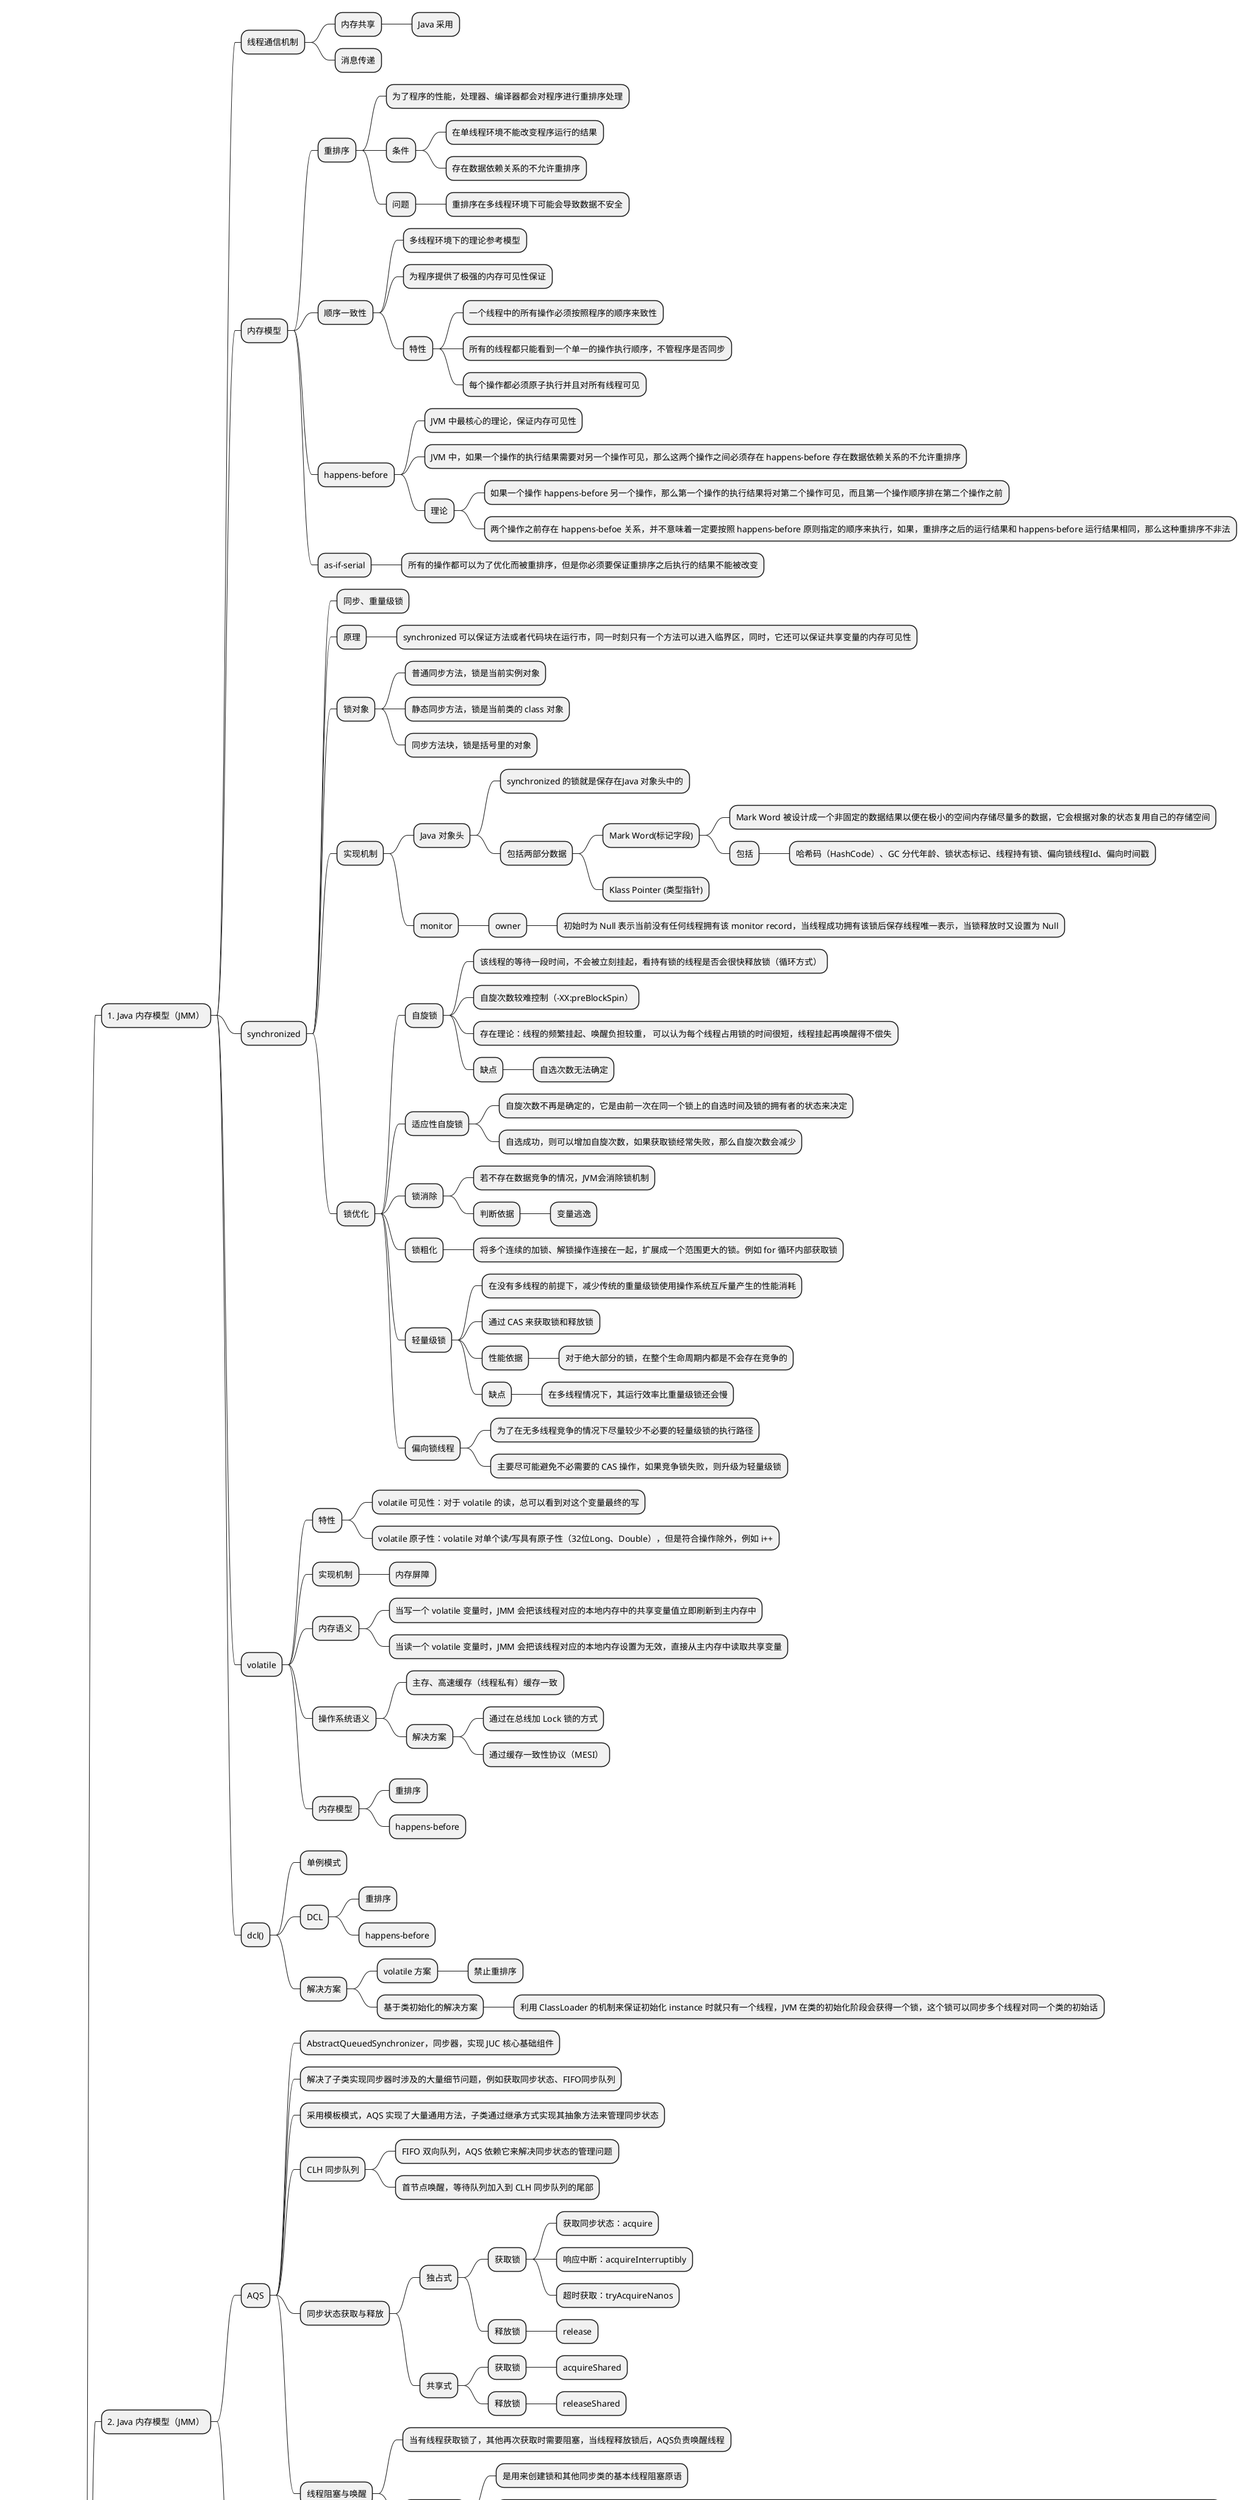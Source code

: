 @startmindmap
* Java 并发体系

** 1. Java 内存模型（JMM）



*** 线程通信机制
**** 内存共享
***** Java 采用
**** 消息传递

*** 内存模型
**** 重排序
***** 为了程序的性能，处理器、编译器都会对程序进行重排序处理
***** 条件
****** 在单线程环境不能改变程序运行的结果
****** 存在数据依赖关系的不允许重排序
***** 问题
****** 重排序在多线程环境下可能会导致数据不安全

**** 顺序一致性
***** 多线程环境下的理论参考模型
***** 为程序提供了极强的内存可见性保证
***** 特性
****** 一个线程中的所有操作必须按照程序的顺序来致性
****** 所有的线程都只能看到一个单一的操作执行顺序，不管程序是否同步
****** 每个操作都必须原子执行并且对所有线程可见


**** happens-before
***** JVM 中最核心的理论，保证内存可见性
***** JVM 中，如果一个操作的执行结果需要对另一个操作可见，那么这两个操作之间必须存在 happens-before 存在数据依赖关系的不允许重排序
***** 理论
****** 如果一个操作 happens-before 另一个操作，那么第一个操作的执行结果将对第二个操作可见，而且第一个操作顺序排在第二个操作之前
****** 两个操作之前存在 happens-befoe 关系，并不意味着一定要按照 happens-before 原则指定的顺序来执行，如果，重排序之后的运行结果和 happens-before 运行结果相同，那么这种重排序不非法

**** as-if-serial
***** 所有的操作都可以为了优化而被重排序，但是你必须要保证重排序之后执行的结果不能被改变

*** synchronized
**** 同步、重量级锁
**** 原理
***** synchronized 可以保证方法或者代码块在运行市，同一时刻只有一个方法可以进入临界区，同时，它还可以保证共享变量的内存可见性
**** 锁对象
***** 普通同步方法，锁是当前实例对象
***** 静态同步方法，锁是当前类的 class 对象
***** 同步方法块，锁是括号里的对象
**** 实现机制
***** Java 对象头
****** synchronized 的锁就是保存在Java 对象头中的
****** 包括两部分数据
******* Mark Word(标记字段)
******** Mark Word 被设计成一个非固定的数据结果以便在极小的空间内存储尽量多的数据，它会根据对象的状态复用自己的存储空间
******** 包括
********* 哈希码（HashCode）、GC 分代年龄、锁状态标记、线程持有锁、偏向锁线程Id、偏向时间戳
******* Klass Pointer (类型指针)

***** monitor
****** owner
******* 初始时为 Null 表示当前没有任何线程拥有该 monitor record，当线程成功拥有该锁后保存线程唯一表示，当锁释放时又设置为 Null


**** 锁优化
***** 自旋锁
****** 该线程的等待一段时间，不会被立刻挂起，看持有锁的线程是否会很快释放锁（循环方式）
****** 自旋次数较难控制（-XX:preBlockSpin）
****** 存在理论：线程的频繁挂起、唤醒负担较重， 可以认为每个线程占用锁的时间很短，线程挂起再唤醒得不偿失
****** 缺点
******* 自选次数无法确定
***** 适应性自旋锁
****** 自旋次数不再是确定的，它是由前一次在同一个锁上的自选时间及锁的拥有者的状态来决定
****** 自选成功，则可以增加自旋次数，如果获取锁经常失败，那么自旋次数会减少
***** 锁消除
****** 若不存在数据竞争的情况，JVM会消除锁机制
****** 判断依据
******* 变量逃逸
***** 锁粗化
****** 将多个连续的加锁、解锁操作连接在一起，扩展成一个范围更大的锁。例如 for 循环内部获取锁
***** 轻量级锁
****** 在没有多线程的前提下，减少传统的重量级锁使用操作系统互斥量产生的性能消耗
****** 通过 CAS 来获取锁和释放锁
****** 性能依据
******* 对于绝大部分的锁，在整个生命周期内都是不会存在竞争的
****** 缺点
******* 在多线程情况下，其运行效率比重量级锁还会慢
***** 偏向锁线程
****** 为了在无多线程竞争的情况下尽量较少不必要的轻量级锁的执行路径
****** 主要尽可能避免不必需要的 CAS 操作，如果竞争锁失败，则升级为轻量级锁


*** volatile
**** 特性
***** volatile 可见性：对于 volatile 的读，总可以看到对这个变量最终的写
***** volatile 原子性：volatile 对单个读/写具有原子性（32位Long、Double），但是符合操作除外，例如 i++
**** 实现机制
***** 内存屏障
**** 内存语义
***** 当写一个 volatile 变量时，JMM 会把该线程对应的本地内存中的共享变量值立即刷新到主内存中
***** 当读一个 volatile 变量时，JMM 会把该线程对应的本地内存设置为无效，直接从主内存中读取共享变量
**** 操作系统语义
***** 主存、高速缓存（线程私有）缓存一致
***** 解决方案
****** 通过在总线加 Lock 锁的方式
****** 通过缓存一致性协议（MESI）
**** 内存模型
***** 重排序
***** happens-before




*** dcl()
**** 单例模式
**** DCL
***** 重排序
***** happens-before
**** 解决方案
***** volatile 方案
****** 禁止重排序
***** 基于类初始化的解决方案
****** 利用 ClassLoader 的机制来保证初始化 instance 时就只有一个线程，JVM 在类的初始化阶段会获得一个锁，这个锁可以同步多个线程对同一个类的初始话


** 2. Java 内存模型（JMM）
*** AQS
**** AbstractQueuedSynchronizer，同步器，实现 JUC 核心基础组件
**** 解决了子类实现同步器时涉及的大量细节问题，例如获取同步状态、FIFO同步队列
**** 采用模板模式，AQS 实现了大量通用方法，子类通过继承方式实现其抽象方法来管理同步状态
**** CLH 同步队列
***** FIFO 双向队列，AQS 依赖它来解决同步状态的管理问题
***** 首节点唤醒，等待队列加入到 CLH 同步队列的尾部
**** 同步状态获取与释放
***** 独占式
****** 获取锁
******* 获取同步状态：acquire
******* 响应中断：acquireInterruptibly
******* 超时获取：tryAcquireNanos
****** 释放锁
******* release
***** 共享式
****** 获取锁
******* acquireShared
****** 释放锁
******* releaseShared
**** 线程阻塞与唤醒
***** 当有线程获取锁了，其他再次获取时需要阻塞，当线程释放锁后，AQS负责唤醒线程
***** LockSupport
****** 是用来创建锁和其他同步类的基本线程阻塞原语
****** 每个使用 LockSupport 的线程都会与一个许可关联，如果该许可可用，并且可在进程中使用，则调用 park() 将会立即放回，否则可能阻塞，如果许可尚不可用，则可以调用 unpark 使其可用
****** park()、unPark()
*** CAS
**** Compare And Swap，整个 JUC 体系最核心、最基础理论
**** 内存值 V 、旧的预期值A、要更新的值 B 、当且仅当内存值 V 的值等于旧的预期值 A 时才会将内存之 V 的值修改为 B，否则什么都不干
**** native 中存在四个参数
**** 缺陷
***** 循环时间长
***** 只能保证一个共享变量原子操作
***** ABA 问题
****** 解决方案
******* 版本号
******* AtomicStampedReference



** 3. 锁
*** ReentrantLock
**** 可重入锁，是一种递归无阻塞的同步机制
**** 比 synchronized 更强大、灵活的锁机制，可以减少死锁发生的概率
**** 分为公平锁、非公平锁
**** 底层采用 CAS 实现，通过内部的 Sync 继承 AQS
*** ReentrantReadWriteLock
**** 读写锁，两把锁
***** 共享锁：读锁
***** 排他锁：写锁
**** 锁降级：遵循获取写锁、获取读锁在释放写锁的次序，写锁能够降级成为读锁
*** Condition
**** Lock 提供条件 Condition，对线程的等待、唤醒操作更加详细和灵活
**** 内部维护一个 Condition 队列，当前线程调用 await() 方法，将会以当前线程构成一个节点（Node），并将接待你加入到该队列的尾部

** 4. 并发工具类
*** CyclicBarrier
**** 它允许一组线程互相等待，直到到达某个公共屏障点（common barrier point）
**** 通俗讲：让一组线程达到一个屏障时被阻塞，知道最后一个线程到达屏障时，屏障才会开门，所有被屏障拦截的线程才会干活
**** 底层采用 ReentrantLock + Condition 实现
**** 应用场景
***** 多线程合并的操作结果，用于多线程计算数据，最后合并计算结果的应用场景
*** CountDownLatch
**** 在完成一组正在其他线程中执行的操作值钱，它允许调用一个或多个线程一直等待
**** 用给定的计数器 初始化 CountDownLatch，由于调用 countDown() 放啊发，所以在技术其到达零之前，await() 方法会一直受阻塞。\n 之后，会释放所有等待的线程，await 的所有后续调用都将立即返回。这种现象只出现一次 -- 计数器无法被重置。如果需要被重新技术，请考虑 CyclicBarrier
**** 与 CyclicBarrier 的区别
***** CountDownLatch 的作用是允许 1 或者 N 个线程等待其他线程完成执行；而 CyclicBarrier 则是允许 N 个线程相互等待
***** CountDownLatch 的计数器无法被重置；CyclicBarrier 的计数器可以被重置后使用，因此它被称为是循环的 barrier
**** 内部采用共享锁来实现
*** Semaphore
**** 信号量
***** 一个控制访问多个共享资源的计数器
**** 从概念上来讲，信号量维护了一个许可集。如果有必要，在许可可用前会阻塞每一个 acquire()，然后再获得许可。每一个 release() 添加一个许可，从而可能释放一个正在阻塞的获取者。\n但是，不使用实际的许可对象，Samphore 只对可用许可的号码进行技术，并采取相应的行动
**** 信号量 Samphore 是一个非负整数（ >=1 ）。当一个线程想要访问某个共享资源是，它必须先获取 Semaphore ，当 Semaphore > 0 时，\n 获取该资源并使 Semaphore -1。如果 Semaphore = 0，则表示全部的共享资源已经被其他线程全部占用，线程必须等待其他线程释放资源。当线程释放资源时，Semaphore +1
**** 应用场景
***** 通常用于限制可以访问某些资源（物理或逻辑的）线程数目
**** 内部采用共享锁实现
*** Exchanger
**** 可以在对中对元素进行配对和交换的线程的同步点
**** 允许在并发任务直中交换数据，具体来说，Exchanger 类允许在两个线程之间定义同步点。\n当两个线程都到到同步点时，他们交换数据结构，因此第一个线程的数据结构进入到第二个线程的数据结构中，第二个线程的数据结构进入到第一个线程中



** 5. 其他
*** ThreadLocal
**** 一种解决多线程环境下成员变量的问题的方案，但是与线程同步无关。\n其思路是为每一个线程创建一个单独的变量副本，从而每个线程都可以独立的改变自己所拥有的变量副本，而不会改变其他线程所对应的副本
**** ThreadLocal 不是用于解决共享变量的问题id额，也不是为了协调线程同步而存在，而是为了方便每个线程处理自己的状态而引入的一个机制
**** 四个方法
***** get(): 返回此线程局部变量的当前副本中的值
***** initiaValue(): 返回此线程局部变量的当前线程的“初始值”
***** remove() ： 移除此线程局部变量当前线程的值
***** set(T value) ：将此线程局部变量的当前线程副本中的值设置为指定值
**** ThreadLocalMap
***** 实现线程隔离机制的关键
***** 每个 Thread 内部都有一个 Threadlocal.ThreadLocalMap 类型中的成员，该成员用来存储实际的 ThreadLocal 变量副本
***** 提供了一种用键值对方式存储每一个线程的变量副本的方法，key 为当前 ThreadLocal 对象，value 则是对应线程的变量副本
**** 注意点
***** ThreadLocal 实例本身是不存储值，它只是提供了一个在当前线程中找到副本值的 key
***** 是 ThreadLocal 包含在 Thread 中，而不是 Thread 包含在 ThreadLocal 中
**** 内存泄漏问题
***** ThreadlocalMap
****** key 弱引用，value 强引用，无法回收
***** 显示调用 remove()
*** Fork/Join
**** 一个用于并行执行任务的框架，是一个把大任务分割成若干个小人物，最终汇总每个小任务结果后得到大人物结果的框架
**** 核心思想
***** “分治”
***** fork 分级任务，join 收集数据
**** 工作窃取
***** 某个线程从其他队列里窃取任务来执行
***** 执行快的线程帮助执行慢的线程执行任务，提升整体任务效率
***** 队列要采用双向队列
**** 核心类
***** ForkJoinPool
****** 执行任务的线程池
***** ForkJoinTask
****** 表示任务，用于 ForkJoinPool 的任务抽象
***** ForkJoinWorkerThread
****** 执行任务的工作线程



** 6. Java 并发集合
*** ConcurrentHashMap
**** CAS + Synchronized 来保证并发更新的安全，底层采用 数组 + 链表/红黑树 的存储结构
**** 重要内部类
***** Node
****** key-value键值对
***** TreeNode
****** 红黑树节点
***** TreeBin
****** 就相当于一个红黑树，其构造方法其实就是构造红黑树的过程
***** ForwardingNode
****** 辅助节点，用于 ConcurrentHashMap 扩容操作
****** sizeCtl
******* 控制标识符，用来控制 table 初始化和扩容操作的
******* 含义
******** 负数代表正在进行初始化或扩容操作
******** -1 代表初始化
******** -N 表示有 N-1 个线程正在进行扩容操作
******** 正数或零代表 hash 表还没有被初始化，这个数值表示初始化或进行下一次扩容的大小
**** 重要操作
***** initTable
****** ConcurrentHashMap 初始化方法
****** 只能由一个线程参与初始化过程，其他线程必须挂起
****** 构造函数不做初始化过程，初始化真正的是 put 操作中出发
****** 步骤
******* sizeCtl < 0 表示正在进行初始化，线程挂起
******* 线程获取初始化资格（CAS(sizeCtl, sc, -1)）进行初始化过程
******* 初始化步骤完成以后，设置 sizeCtl = 0.75*n (下一次扩容的阈值)，表示下一次扩容的大小
***** put
****** 核心思想
******* 根据 hash 值计算节点插入在 table 的位置，如果该位置为空，则直接插入，否则插入到链表或者树中
******* 真是情况较为复杂
****** 步骤
******* table 为 null, 线程进入初始化步骤，如果有其他线程正在进行初始化，该线程挂起
******* 如果插入的当前 i 位置为 null，说明该位置是第一次插入，利用 CAS 插入节点即可，插入成功，则调用 addCount 判断是否需要扩容。若插入失败，则继续匹配（自旋）
******* 若该节点的 hash == MOVED(-1) ，表示有线程正在进行扩容，则进入扩容进程中
******* 其余情况就是按照链表或者红黑树结构插入节点，但是这个过程需要加锁（Synchronized）
***** get
****** 步骤
******* table == null; return null;
******* 从 链表/红黑树 节点获取
***** 扩容
****** 多线程扩容
****** 步骤
******* 构建一个 nextTable，其大小为原来的两倍，这个步骤是在单线程环境下完成的
******* 将原来 table 里边的内容复制到 nextTable 中，这个步骤是允许多线程操作
***** 链表转化为红黑树过程
****** 所在链表的元素个数达到了阈值 8 ，则将链表转换为红黑树
****** 红黑树算法
**** 1.7 和 1.8 的区别

*** ConcurrentLinkedQueue
**** 基于链接节点的无边界的线程安全队列，采用 FIFO 原则对元素进行排序，内部采用 CAS 算法
**** 不变性
***** 在入队的最后一个元素的 next 为 null
***** 队列中所有未删除的节点的 item 都不能为 null，且都能从 head 节点遍历到
***** 对于要删除的节点，不是直接将其设置为 null，而是将其 item 值设置为 null，（迭代器会跳过 item 为 null 的节点）
***** 允许 head 和 tail 更新之后。这是什么意思呢？意思是说 head、tail 不总只想第一个元素和最后一个元素（后面阐述）
**** head 的不变性和可变性
**** tail 的不变性和可变性
**** 精妙之处：利用 CAS 来完成数据操作，同时允许队列的不一致性，弱一致性表现淋漓尽致
*** ConcurrentSkipListMap
**** 第三种 key-value 数据结构：SkipList( 跳表 )
**** skipList
***** 平衡二叉树
***** SkipList 让已排序的数据分布在多层链表中，以 0-1 随机数决定一个数据的向上攀升与否，通过“空间来换取时间”的一个算法，\n 在每个节点中增加了向前的指针，在插入、删除、查找是可以忽略一些不可能涉及的结点，从而提高了效率
***** 特性
****** 由很多层结构组成，level 是通过一定的概率随机产生的
****** 每一层都是一个有序的列表，默认是升序，也可以根据创建映射所提供的 Comparator 进行排序，具体取决于使用的构造方法
****** 最底层（Level 1）的链表所包含所有元素
****** 如果一个元素出现在 Level i 的链表中，则它在 Level i 之下的链表也都会出
****** 每个节点都包含两个指针，一个指向同一个链表中的下一个元素，一个指向下面一层的元素
***** 查找、删除、添加
*** ConcurrentSkipListSet



** 7. Atomic
*** 基本类型类
**** 用于通过原子的方式更新基本类型
**** AtomicBoolean
***** 原子更新布尔类型
**** AtomicInteger
***** 原子更新整形
**** AtomicLong
***** 原子更新长整型
*** 数组
**** 通过原子的方式更新数组里的某个元素
**** AtomicIntegerArray
***** 原子更新整型数组里的元素
**** AtomicLongArray
***** 原子更新长整型数组里的元素
**** AtomicReferenceArray
***** 原子更新引用类型数组里的元素
*** 引用类型
**** 如果要原子的更新多个变量，就需要使用这个原子更新引用类型提供的类
**** AtomicReference
***** 原子更新引用类型
**** AtomicReferenceFieldUpdater
***** 原子更新引用类型里的字段
**** AtomicMarkableReference
***** 原子更新带有白哦极为的引用类型
*** 字段类
**** 如果我们只需要某个类里的某个字段，那么就需要使用原子更新字段类
**** AtomicIntegerFieldUpdater
***** 原子更新整型的字段的更新器
**** AtomicLongFieldUpdater
***** 原子更新长整型字段的更新器
**** AtomicStampedReference
***** 原子更新带有版本号的引用类型


** 8. 阻塞队列
*** ArrayBlockingQueue
**** 一个由数组实现的 FIFO 有界阻塞队列
**** ArrayBlockingQueue 有界且固定，在构造函数时确认大小，确认后不支持改变
**** 在多线程环境下不保证 “公平性”
**** 实现
***** ReentrantLock
***** Condition
*** LinkedBlockingQueue
**** 基于链接、无界的 FIFO 阻塞队列
**** 默认情况下元素采用自然顺序升序排序，可以通过指定 Comparator 来对元素进行排序
**** 二叉堆
***** 分类
***** 最大堆
****** 父节点的键值总是大于或等于任何一个子节点的键值
***** 最小堆
****** 父节点的键值总是小于或等于任何一个子节点的键值
***** 添加操作则是不断 “上冒”，而删除操作则是不断 “下掉”
**** 实现
***** ReentrantLock + Condition
***** 二叉堆
*** DelayQueue
**** 支持延时获取元素的无界阻塞队列
**** 应用
***** 缓存：清掉缓存中超时的缓存数据
***** 任务超时数据
**** 实现
***** ReentrantLock + Condition
***** 根据 Delay 时间排序的优先级队列：PriorityQueue
**** Delayed 接口
***** 用来标记那些应该在给定延迟时间之后执行的对象
***** 该接口要求实现它的实现类必须定义一个 compareTo 方法，该方法提供给此接口的 getDelay 方法一致的排序
*** SynchronousQueue
**** 一个没有容量的阻塞队列
**** 应用
***** 交换工作，生产者的线程和消费者的线程同步以传递某些信息、事件或者任务
**** 难搞懂，与 Exchanger 有一拼
*** LinkedTransferQueue
**** 链表组成的无界阻塞队列
**** 相当于， ConcurrentLinkedQueue、SynchronousQueue(公平模式下)、无界的 LinkedBlockingQueues 等的超集
**** 预占模式
***** 有就直接拿走，没有就占着这个位置直到拿到或者超时或者中断
*** LinkedBlockingDeque
**** 由链表组成的双向阻塞队列
**** 容量可选，在初始化时可以设置容量防止其过度膨胀，如果不设置，默认容量大小为 Integer.MAX_VALUE
**** 运用
***** “工作窃取” 模式


** 9. 线程池
*** 好处
**** 降低资源消耗
***** 通过重复利用已创建的线程降低线程创建和销毁造成的消耗
**** 提高响应速度
***** 当任务到达时，任务可以不需要等到线程创建就能立即执行
**** 提高线程的可管理性
***** 进行统一分配、调优和监控
*** Executor
**** Executors
***** 静态工厂类，提供了 Executor、ExecutorService、ScheduledExecutorService、ThreadFactory、Callable 等类的静态工厂方法
**** ThreadPoolExecutor
***** 参数含义
****** corePoolSize
******* 线程池中核心线程的数量
****** maximumPoolSize
******* 线程池中允许的最大线程数
****** keepAliveTime
******* 线程空闲的时间
****** unit
******* keepAliveTime 的单位
****** workQueue
******* 用来保存等待执行的任务的阻塞队列
******* 使用的阻塞队列
******** ArrayBlockingQueue
******** LinkedBlockingQueue
******** SynchronousQueue
******** PriorityBlockingQueue
****** threadFactory
******* 用于设置创建线程的工厂
******* DefaultThreadFactory
****** handler
******* RejectedExecutionHandler，线程池的拒绝策略
******* 分类
******** AbortPolicy：直接抛出异常，默认策略
******** CallerRunsPolicy: 用调用者所在的线程来执行任务
******** DiscardOldestPolicy: 丢弃阻塞队列中靠最前的任务，并执行当前任务
******** DiscardPolicy: 直接丢弃任务
***** 线程池分类
****** newFixedThreadPool
******* 可重用固定线程数的线程池
******* 分析
******** corePoolSize 和 maximumPoolSize 一致
******** 使用 “无界” 队列，LinkedBlockingQueue
******** maximumPoolSize、keepAliveTime、RejectedExecutionHandler 无效
****** newCachedThreadPool
******* 使用单个 worker 线程的 Executor
******* 分析
******** corePoolSize 和 maximumPoolSize 被设置为 1
******** 使用 LinkedBlockingQueue 作为 workerQueue
****** newSingleThreadExecutor
******* 会根据需要创建新线程的线程池
******* 分析
******** corePoolSize 被设置为 0
******** maximumPoolSize 被设置为 Integer.MAX_VALUE
******** SynchronousQueue 作为 WorkerQueue
******** 如果主线程提交任务的速度高于 maxiMumPool 中线程处理任务的速度时，CachedThreadPool 会不断创建心线程，可能会耗尽 CPU 和内存资源
***** 任务提交
****** Executor.execute()
****** ExecutorService.submit()
***** 任务执行
****** 执行流程
***** 线程池调优
****** 两种模型
***** 线程池监控
**** ScheduledThreadPoolExecutor
***** 继承自 ThreadPoolExecutor
***** 给定延迟后执行任务，或者定期执行任务
***** 内部使用 DelayQueue 来实现，会把调度的任务放入 DelayQueue 中，DelayQueue 内部封装 PriorityQueue，这个 priorityQueue 会堆队列中的 ScheduledFutureTask 进行排序
*** Future
**** 异步计算
**** Future
***** 提供操作
****** 执行任务的取消
****** 查询任务是否完成
****** 获取任务的执行结果
**** FutureTask
***** 实现 RunableFuture 接口，既可以作为 Runable 被执行，也可以作为 Future 得到 Callable 的放回置
***** 内部基于 AQS 实现







@endmindmap